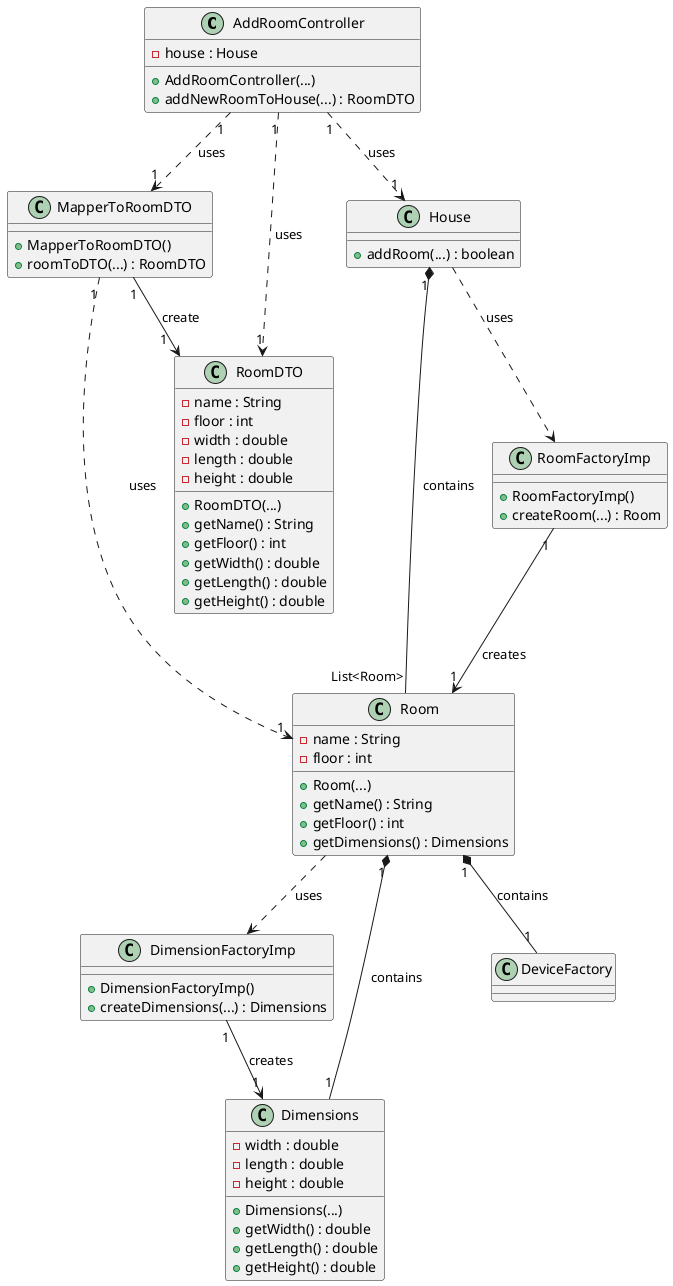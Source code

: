 @startuml

class AddRoomController {
  - house : House
  + AddRoomController(...)
  + addNewRoomToHouse(...) : RoomDTO
}

class MapperToRoomDTO {
  + MapperToRoomDTO()
  + roomToDTO(...) : RoomDTO
}

class RoomFactoryImp {
  + RoomFactoryImp()
  + createRoom(...) : Room
}

class DimensionFactoryImp {
  + DimensionFactoryImp()
  + createDimensions(...) : Dimensions
}


class House {
  + addRoom(...) : boolean
}

class Room {
  - name : String
  - floor : int
  + Room(...)
  + getName() : String
  + getFloor() : int
  + getDimensions() : Dimensions
}

class Dimensions {
  - width : double
  - length : double
  - height : double

  + Dimensions(...)
  + getWidth() : double
  + getLength() : double
  + getHeight() : double
}

class RoomDTO {
  - name : String
  - floor : int
  - width : double
  - length : double
  - height : double

  + RoomDTO(...)
  + getName() : String
  + getFloor() : int
  + getWidth() : double
  + getLength() : double
  + getHeight() : double
}

AddRoomController "1" ..> "1" MapperToRoomDTO : uses
MapperToRoomDTO "1" --> "1  " RoomDTO : create
MapperToRoomDTO "1" ..> "1" Room : uses

Room "1" *-- "1" Dimensions : contains
Room "1" *-- "1" DeviceFactory: contains
RoomFactoryImp "1" --> "1" Room : creates

House "1" *-- "List<Room>" Room : contains
AddRoomController "1" ..> "1" House : uses
AddRoomController "1" ..> "1" RoomDTO : uses
Room ..> DimensionFactoryImp : uses
DimensionFactoryImp "1" --> "1" Dimensions : creates
House ..> RoomFactoryImp : uses


@enduml
